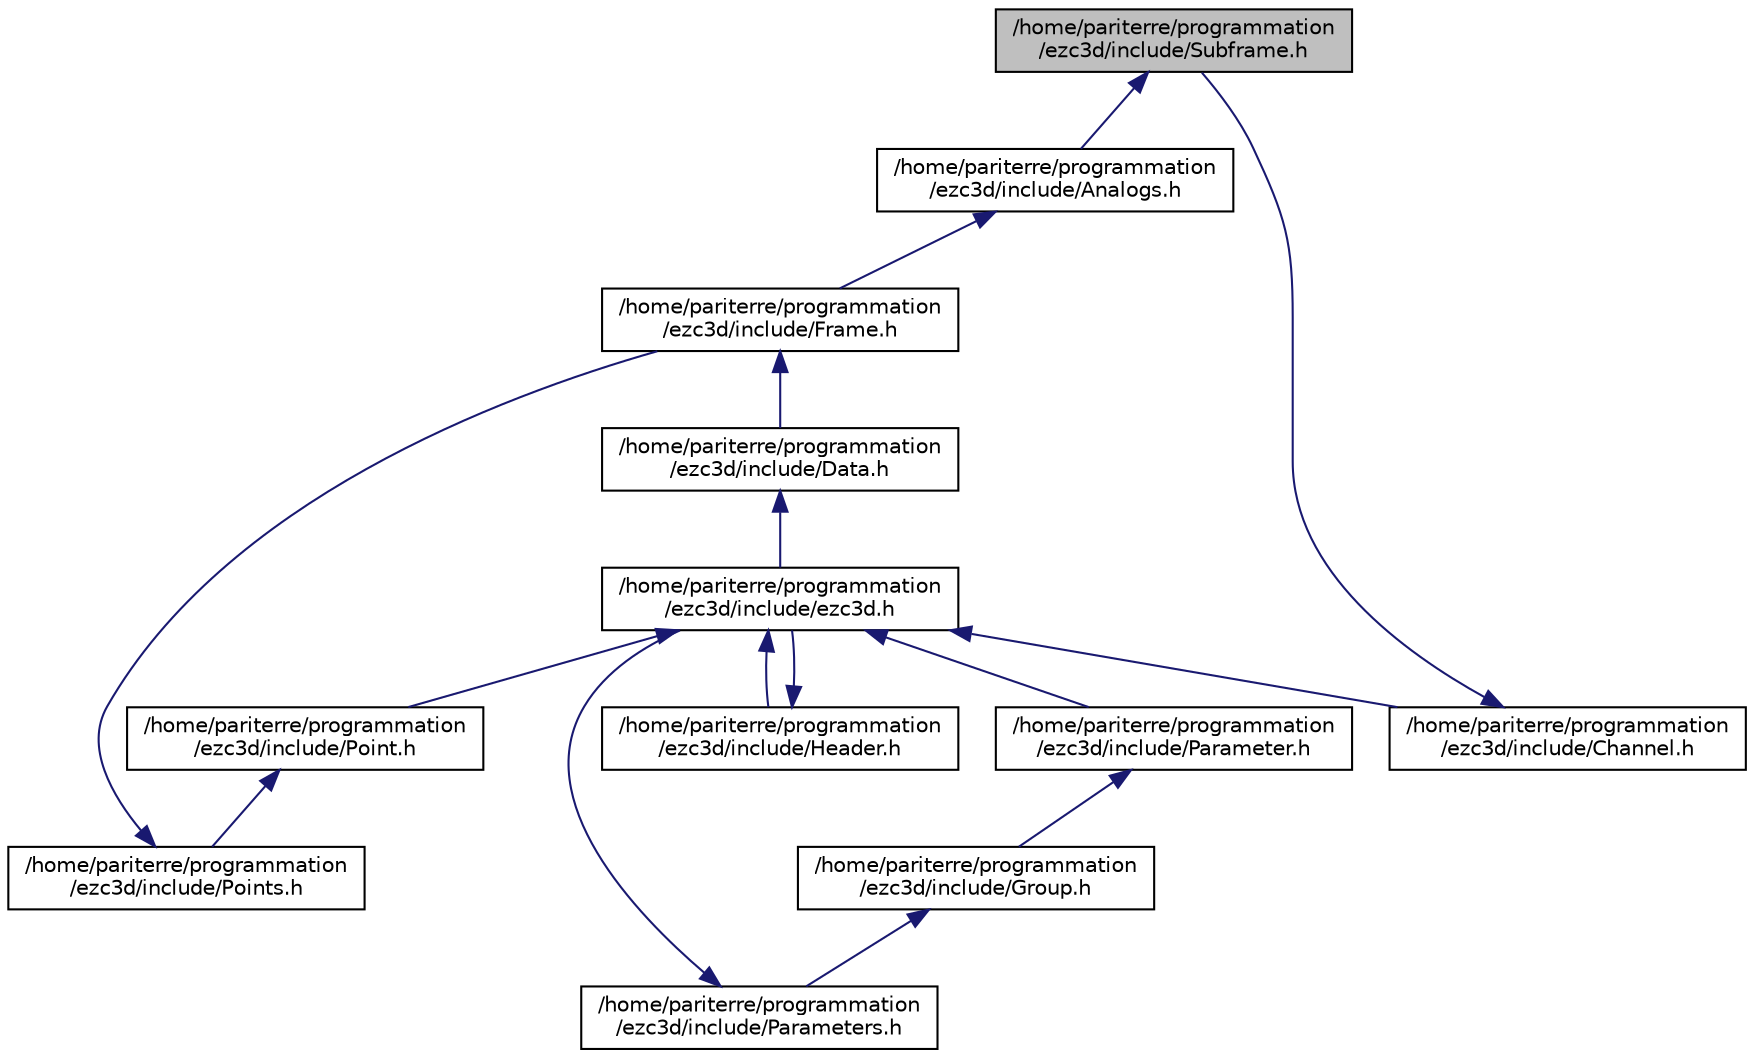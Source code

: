 digraph "/home/pariterre/programmation/ezc3d/include/Subframe.h"
{
  edge [fontname="Helvetica",fontsize="10",labelfontname="Helvetica",labelfontsize="10"];
  node [fontname="Helvetica",fontsize="10",shape=record];
  Node21 [label="/home/pariterre/programmation\l/ezc3d/include/Subframe.h",height=0.2,width=0.4,color="black", fillcolor="grey75", style="filled", fontcolor="black"];
  Node21 -> Node22 [dir="back",color="midnightblue",fontsize="10",style="solid",fontname="Helvetica"];
  Node22 [label="/home/pariterre/programmation\l/ezc3d/include/Analogs.h",height=0.2,width=0.4,color="black", fillcolor="white", style="filled",URL="$Analogs_8h.html",tooltip="Declaration of Analogs class. "];
  Node22 -> Node23 [dir="back",color="midnightblue",fontsize="10",style="solid",fontname="Helvetica"];
  Node23 [label="/home/pariterre/programmation\l/ezc3d/include/Frame.h",height=0.2,width=0.4,color="black", fillcolor="white", style="filled",URL="$Frame_8h.html",tooltip="Declaration of Frame class. "];
  Node23 -> Node24 [dir="back",color="midnightblue",fontsize="10",style="solid",fontname="Helvetica"];
  Node24 [label="/home/pariterre/programmation\l/ezc3d/include/Data.h",height=0.2,width=0.4,color="black", fillcolor="white", style="filled",URL="$Data_8h.html",tooltip="Declaration of data class. "];
  Node24 -> Node25 [dir="back",color="midnightblue",fontsize="10",style="solid",fontname="Helvetica"];
  Node25 [label="/home/pariterre/programmation\l/ezc3d/include/ezc3d.h",height=0.2,width=0.4,color="black", fillcolor="white", style="filled",URL="$ezc3d_8h.html",tooltip="Declaration of ezc3d class. "];
  Node25 -> Node26 [dir="back",color="midnightblue",fontsize="10",style="solid",fontname="Helvetica"];
  Node26 [label="/home/pariterre/programmation\l/ezc3d/include/Channel.h",height=0.2,width=0.4,color="black", fillcolor="white", style="filled",URL="$Channel_8h.html",tooltip="Declaration of Channel class. "];
  Node26 -> Node21 [dir="back",color="midnightblue",fontsize="10",style="solid",fontname="Helvetica"];
  Node25 -> Node27 [dir="back",color="midnightblue",fontsize="10",style="solid",fontname="Helvetica"];
  Node27 [label="/home/pariterre/programmation\l/ezc3d/include/Header.h",height=0.2,width=0.4,color="black", fillcolor="white", style="filled",URL="$Header_8h.html",tooltip="Declaration of Header class. "];
  Node27 -> Node25 [dir="back",color="midnightblue",fontsize="10",style="solid",fontname="Helvetica"];
  Node25 -> Node28 [dir="back",color="midnightblue",fontsize="10",style="solid",fontname="Helvetica"];
  Node28 [label="/home/pariterre/programmation\l/ezc3d/include/Parameter.h",height=0.2,width=0.4,color="black", fillcolor="white", style="filled",URL="$Parameter_8h.html",tooltip="Declaration of Parameter class. "];
  Node28 -> Node29 [dir="back",color="midnightblue",fontsize="10",style="solid",fontname="Helvetica"];
  Node29 [label="/home/pariterre/programmation\l/ezc3d/include/Group.h",height=0.2,width=0.4,color="black", fillcolor="white", style="filled",URL="$Group_8h.html",tooltip="Declaration of Group class. "];
  Node29 -> Node30 [dir="back",color="midnightblue",fontsize="10",style="solid",fontname="Helvetica"];
  Node30 [label="/home/pariterre/programmation\l/ezc3d/include/Parameters.h",height=0.2,width=0.4,color="black", fillcolor="white", style="filled",URL="$Parameters_8h_source.html"];
  Node30 -> Node25 [dir="back",color="midnightblue",fontsize="10",style="solid",fontname="Helvetica"];
  Node25 -> Node31 [dir="back",color="midnightblue",fontsize="10",style="solid",fontname="Helvetica"];
  Node31 [label="/home/pariterre/programmation\l/ezc3d/include/Point.h",height=0.2,width=0.4,color="black", fillcolor="white", style="filled",URL="$Point_8h.html",tooltip="Declaration of Point class. "];
  Node31 -> Node32 [dir="back",color="midnightblue",fontsize="10",style="solid",fontname="Helvetica"];
  Node32 [label="/home/pariterre/programmation\l/ezc3d/include/Points.h",height=0.2,width=0.4,color="black", fillcolor="white", style="filled",URL="$Points_8h.html",tooltip="Declaration of Points class. "];
  Node32 -> Node23 [dir="back",color="midnightblue",fontsize="10",style="solid",fontname="Helvetica"];
}
